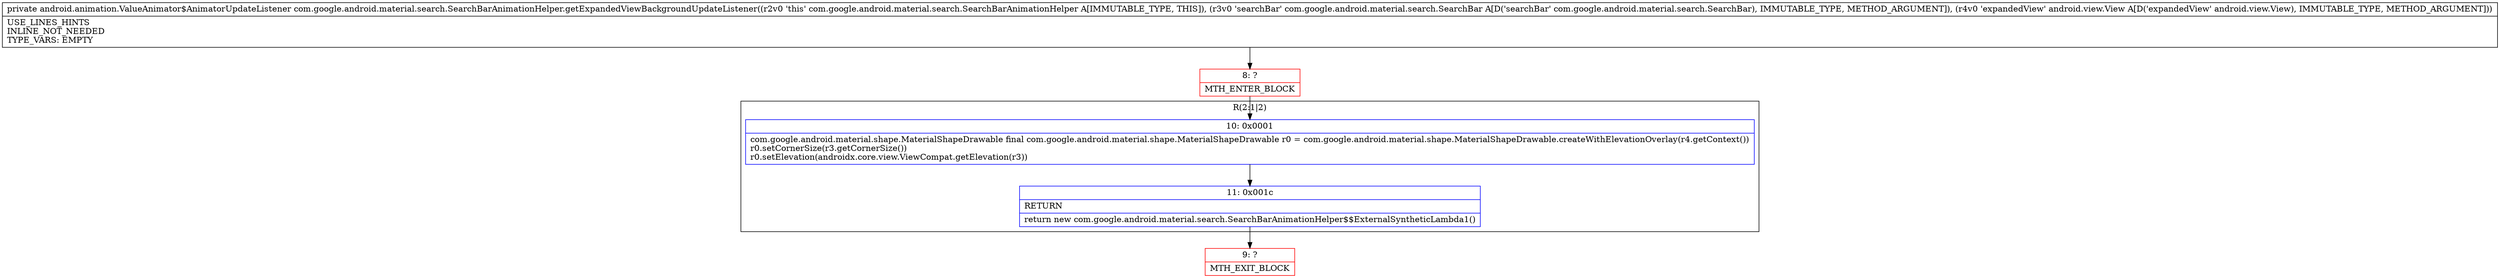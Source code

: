digraph "CFG forcom.google.android.material.search.SearchBarAnimationHelper.getExpandedViewBackgroundUpdateListener(Lcom\/google\/android\/material\/search\/SearchBar;Landroid\/view\/View;)Landroid\/animation\/ValueAnimator$AnimatorUpdateListener;" {
subgraph cluster_Region_1400927151 {
label = "R(2:1|2)";
node [shape=record,color=blue];
Node_10 [shape=record,label="{10\:\ 0x0001|com.google.android.material.shape.MaterialShapeDrawable final com.google.android.material.shape.MaterialShapeDrawable r0 = com.google.android.material.shape.MaterialShapeDrawable.createWithElevationOverlay(r4.getContext())\lr0.setCornerSize(r3.getCornerSize())\lr0.setElevation(androidx.core.view.ViewCompat.getElevation(r3))\l}"];
Node_11 [shape=record,label="{11\:\ 0x001c|RETURN\l|return new com.google.android.material.search.SearchBarAnimationHelper$$ExternalSyntheticLambda1()\l}"];
}
Node_8 [shape=record,color=red,label="{8\:\ ?|MTH_ENTER_BLOCK\l}"];
Node_9 [shape=record,color=red,label="{9\:\ ?|MTH_EXIT_BLOCK\l}"];
MethodNode[shape=record,label="{private android.animation.ValueAnimator$AnimatorUpdateListener com.google.android.material.search.SearchBarAnimationHelper.getExpandedViewBackgroundUpdateListener((r2v0 'this' com.google.android.material.search.SearchBarAnimationHelper A[IMMUTABLE_TYPE, THIS]), (r3v0 'searchBar' com.google.android.material.search.SearchBar A[D('searchBar' com.google.android.material.search.SearchBar), IMMUTABLE_TYPE, METHOD_ARGUMENT]), (r4v0 'expandedView' android.view.View A[D('expandedView' android.view.View), IMMUTABLE_TYPE, METHOD_ARGUMENT]))  | USE_LINES_HINTS\lINLINE_NOT_NEEDED\lTYPE_VARS: EMPTY\l}"];
MethodNode -> Node_8;Node_10 -> Node_11;
Node_11 -> Node_9;
Node_8 -> Node_10;
}

